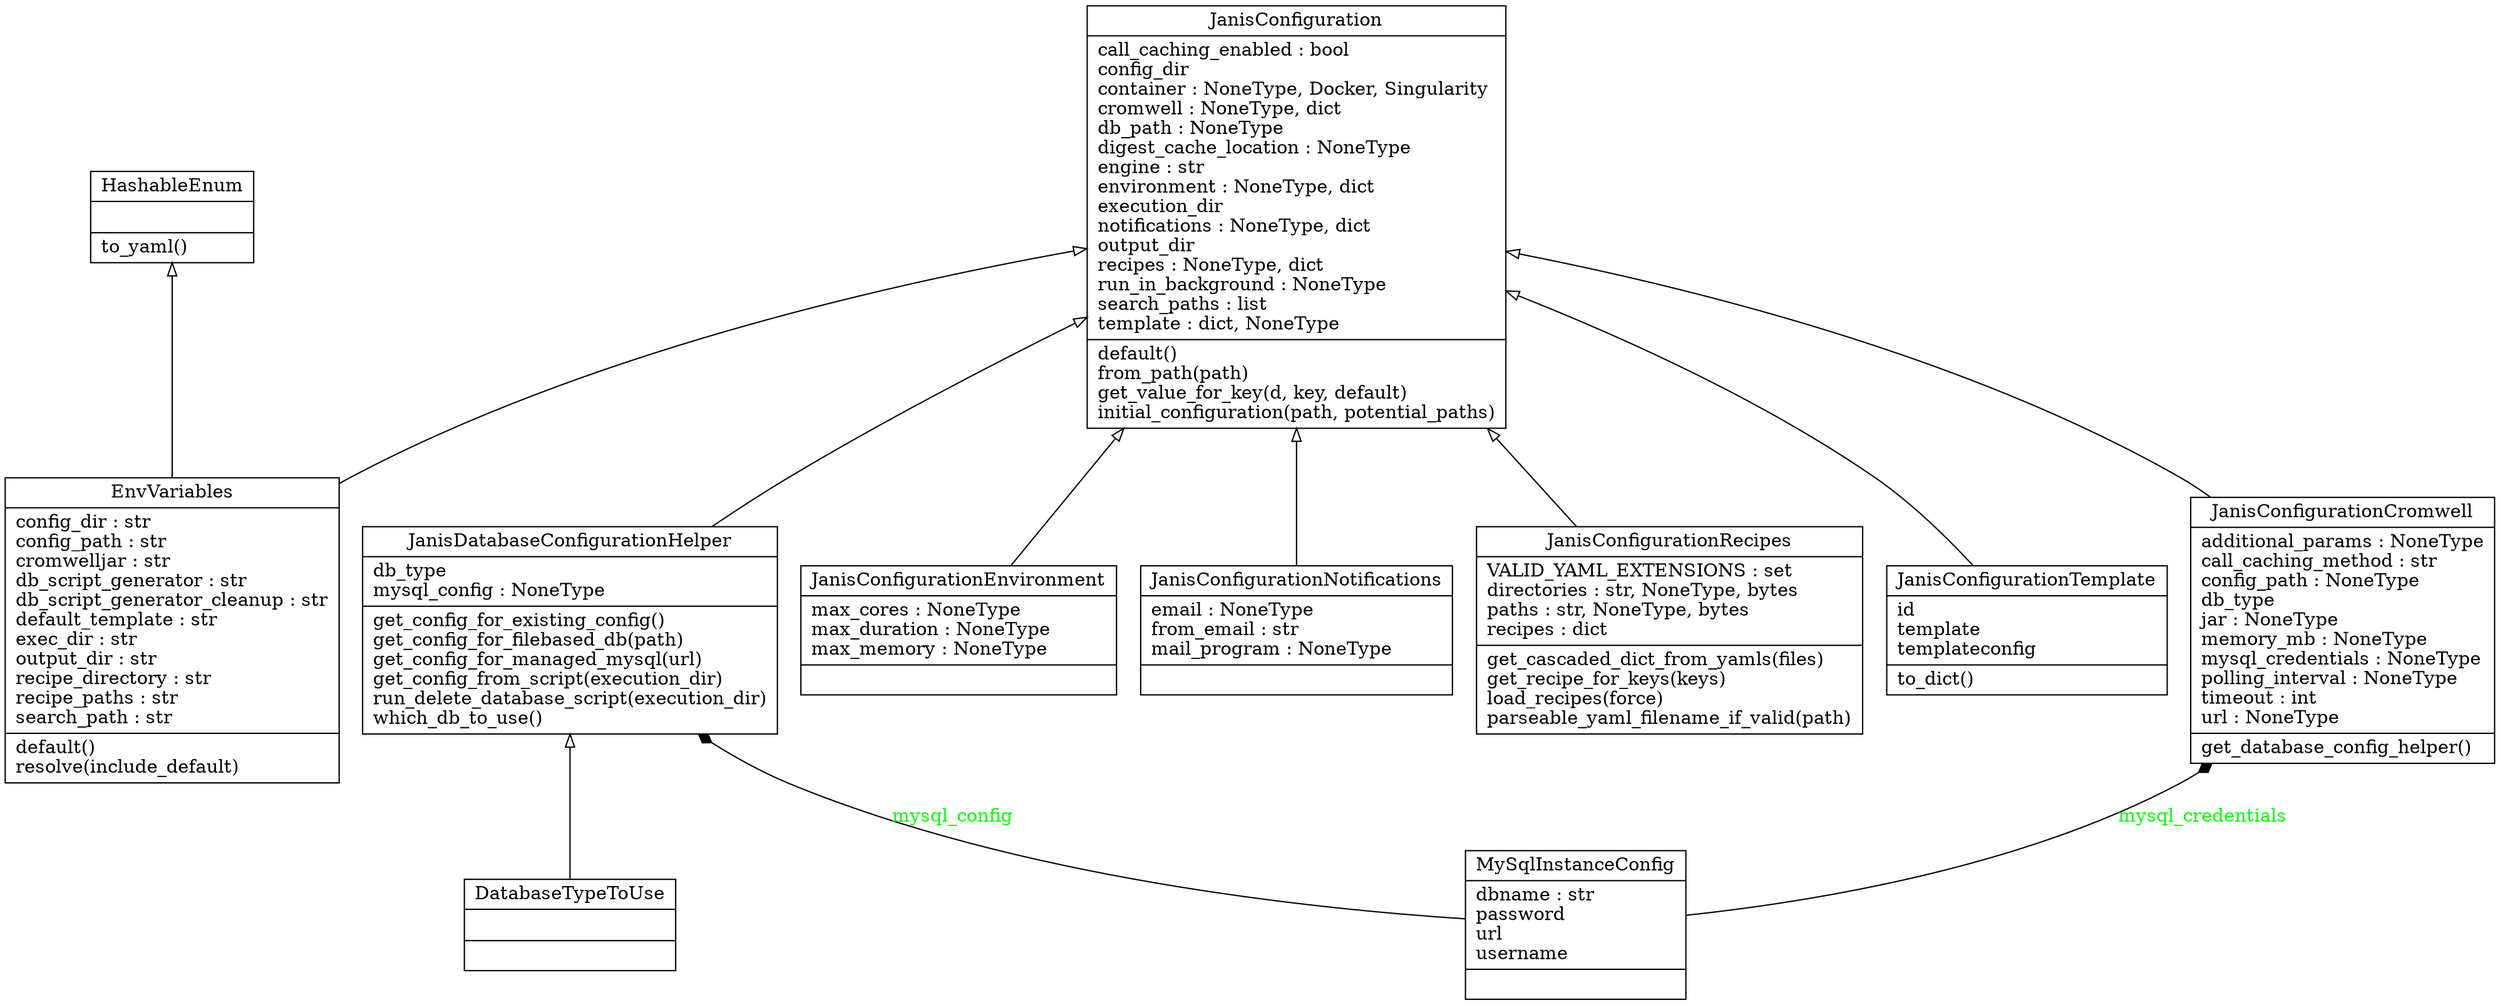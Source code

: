 digraph "classes_janis_assistant_janis_config" {
charset="utf-8"
rankdir=BT

"34" [label="{DatabaseTypeToUse|\l|}", shape="record"];
"46" [label="{EnvVariables|config_dir : str\lconfig_path : str\lcromwelljar : str\ldb_script_generator : str\ldb_script_generator_cleanup : str\ldefault_template : str\lexec_dir : str\loutput_dir : str\lrecipe_directory : str\lrecipe_paths : str\lsearch_path : str\l|default()\lresolve(include_default)\l}", shape="record"];
"60" [label="{HashableEnum|\l|to_yaml()\l}", shape="record"];
"68" [label="{JanisConfiguration|call_caching_enabled : bool\lconfig_dir\lcontainer : NoneType, Docker, Singularity\lcromwell : NoneType, dict\ldb_path : NoneType\ldigest_cache_location : NoneType\lengine : str\lenvironment : NoneType, dict\lexecution_dir\lnotifications : NoneType, dict\loutput_dir\lrecipes : NoneType, dict\lrun_in_background : NoneType\lsearch_paths : list\ltemplate : dict, NoneType\l|default()\lfrom_path(path)\lget_value_for_key(d, key, default)\linitial_configuration(path, potential_paths)\l}", shape="record"];
"69" [label="{JanisConfigurationCromwell|additional_params : NoneType\lcall_caching_method : str\lconfig_path : NoneType\ldb_type\ljar : NoneType\lmemory_mb : NoneType\lmysql_credentials : NoneType\lpolling_interval : NoneType\ltimeout : int\lurl : NoneType\l|get_database_config_helper()\l}", shape="record"];
"70" [label="{JanisConfigurationEnvironment|max_cores : NoneType\lmax_duration : NoneType\lmax_memory : NoneType\l|}", shape="record"];
"71" [label="{JanisConfigurationNotifications|email : NoneType\lfrom_email : str\lmail_program : NoneType\l|}", shape="record"];
"72" [label="{JanisConfigurationRecipes|VALID_YAML_EXTENSIONS : set\ldirectories : str, NoneType, bytes\lpaths : str, NoneType, bytes\lrecipes : dict\l|get_cascaded_dict_from_yamls(files)\lget_recipe_for_keys(keys)\lload_recipes(force)\lparseable_yaml_filename_if_valid(path)\l}", shape="record"];
"73" [label="{JanisConfigurationTemplate|id\ltemplate\ltemplateconfig\l|to_dict()\l}", shape="record"];
"74" [label="{JanisDatabaseConfigurationHelper|db_type\lmysql_config : NoneType\l|get_config_for_existing_config()\lget_config_for_filebased_db(path)\lget_config_for_managed_mysql(url)\lget_config_from_script(execution_dir)\lrun_delete_database_script(execution_dir)\lwhich_db_to_use()\l}", shape="record"];
"85" [label="{MySqlInstanceConfig|dbname : str\lpassword\lurl\lusername\l|}", shape="record"];

# JanisConfiguration
"46" -> "68" [arrowhead="empty", arrowtail="none"];
"69" -> "68" [arrowhead="empty", arrowtail="none"];
"70" -> "68" [arrowhead="empty", arrowtail="none"];
"71" -> "68" [arrowhead="empty", arrowtail="none"];
"72" -> "68" [arrowhead="empty", arrowtail="none"];
"73" -> "68" [arrowhead="empty", arrowtail="none"];
"74" -> "68" [arrowhead="empty", arrowtail="none"];
"34" -> "74" [arrowhead="empty", arrowtail="none"];


"85" -> "69" [arrowhead="diamond", arrowtail="none", fontcolor="green", label="mysql_credentials", style="solid"];
"85" -> "74" [arrowhead="diamond", arrowtail="none", fontcolor="green", label="mysql_config", style="solid"];
"46" -> "60" [arrowhead="empty", arrowtail="none"];

}
